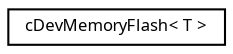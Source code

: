 digraph "Graphical Class Hierarchy"
{
  edge [fontname="Sans",fontsize="8",labelfontname="Sans",labelfontsize="8"];
  node [fontname="Sans",fontsize="8",shape=record];
  rankdir="LR";
  Node1 [label="cDevMemoryFlash\< T \>",height=0.2,width=0.4,color="black", fillcolor="white", style="filled",URL="$classc_dev_memory_flash.html",tooltip="Access to a memory. "];
}
